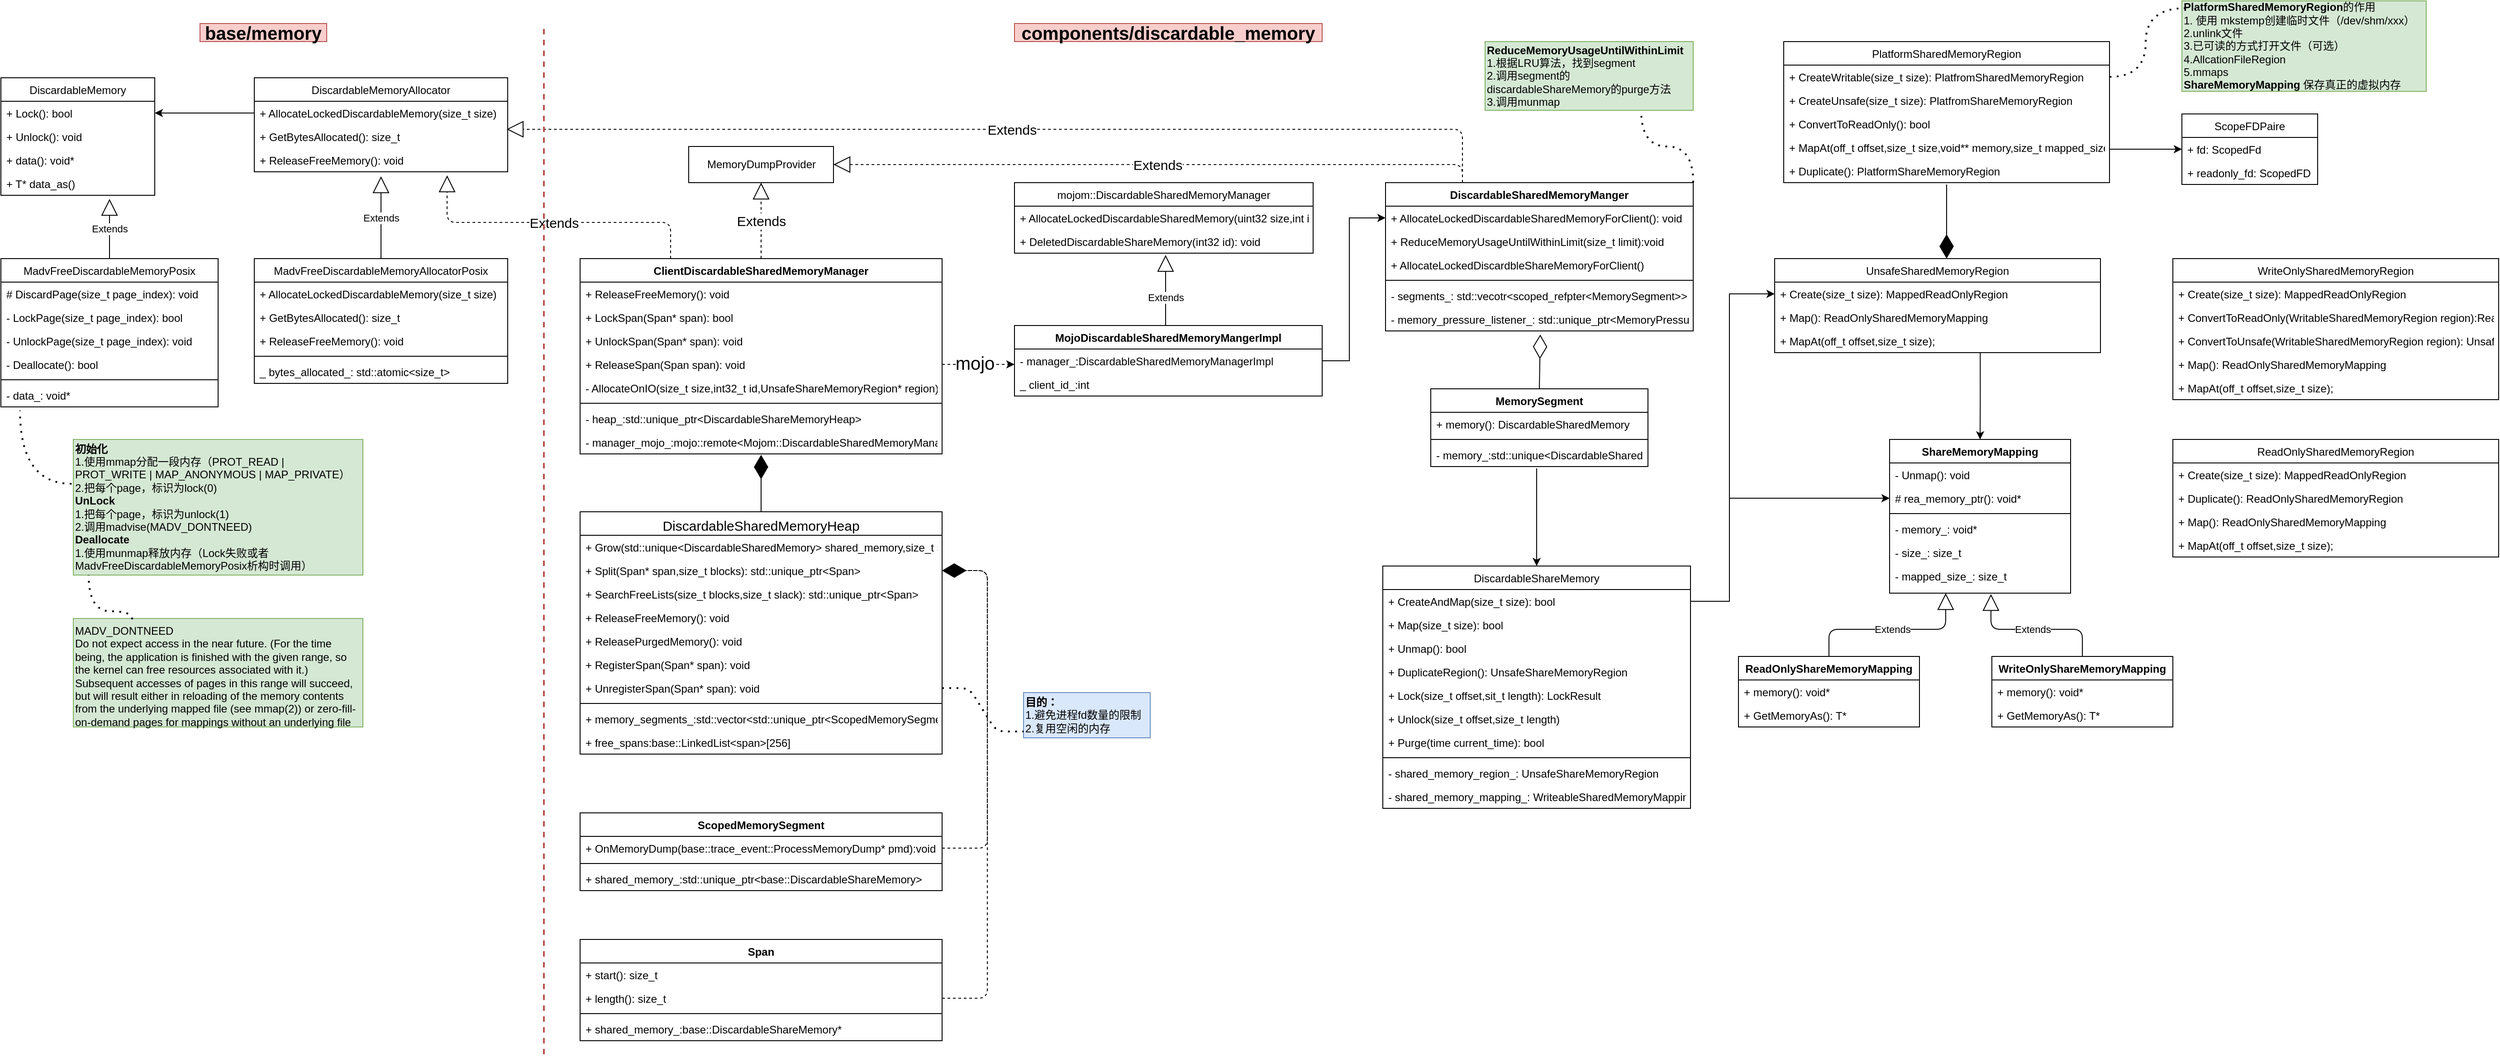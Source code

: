 <mxfile version="13.4.5" type="device"><diagram id="Fjr0XmmZw908ewY_SGft" name="Page-1"><mxGraphModel dx="1422" dy="822" grid="1" gridSize="10" guides="1" tooltips="1" connect="1" arrows="1" fold="1" page="1" pageScale="1" pageWidth="827" pageHeight="1169" math="0" shadow="0"><root><mxCell id="0"/><mxCell id="1" parent="0"/><mxCell id="DglYtcVTEo9N4LB80EMO-2" value="DiscardableMemory" style="swimlane;fontStyle=0;childLayout=stackLayout;horizontal=1;startSize=26;fillColor=none;horizontalStack=0;resizeParent=1;resizeParentMax=0;resizeLast=0;collapsible=1;marginBottom=0;" parent="1" vertex="1"><mxGeometry x="360" y="320" width="170" height="130" as="geometry"/></mxCell><mxCell id="DglYtcVTEo9N4LB80EMO-3" value="+ Lock(): bool" style="text;strokeColor=none;fillColor=none;align=left;verticalAlign=top;spacingLeft=4;spacingRight=4;overflow=hidden;rotatable=0;points=[[0,0.5],[1,0.5]];portConstraint=eastwest;" parent="DglYtcVTEo9N4LB80EMO-2" vertex="1"><mxGeometry y="26" width="170" height="26" as="geometry"/></mxCell><mxCell id="DglYtcVTEo9N4LB80EMO-4" value="+ Unlock(): void" style="text;strokeColor=none;fillColor=none;align=left;verticalAlign=top;spacingLeft=4;spacingRight=4;overflow=hidden;rotatable=0;points=[[0,0.5],[1,0.5]];portConstraint=eastwest;" parent="DglYtcVTEo9N4LB80EMO-2" vertex="1"><mxGeometry y="52" width="170" height="26" as="geometry"/></mxCell><mxCell id="DglYtcVTEo9N4LB80EMO-5" value="+ data(): void*" style="text;strokeColor=none;fillColor=none;align=left;verticalAlign=top;spacingLeft=4;spacingRight=4;overflow=hidden;rotatable=0;points=[[0,0.5],[1,0.5]];portConstraint=eastwest;" parent="DglYtcVTEo9N4LB80EMO-2" vertex="1"><mxGeometry y="78" width="170" height="26" as="geometry"/></mxCell><mxCell id="DglYtcVTEo9N4LB80EMO-6" value="+ T* data_as()" style="text;strokeColor=none;fillColor=none;align=left;verticalAlign=top;spacingLeft=4;spacingRight=4;overflow=hidden;rotatable=0;points=[[0,0.5],[1,0.5]];portConstraint=eastwest;" parent="DglYtcVTEo9N4LB80EMO-2" vertex="1"><mxGeometry y="104" width="170" height="26" as="geometry"/></mxCell><mxCell id="DglYtcVTEo9N4LB80EMO-7" value="MadvFreeDiscardableMemoryPosix" style="swimlane;fontStyle=0;childLayout=stackLayout;horizontal=1;startSize=26;fillColor=none;horizontalStack=0;resizeParent=1;resizeParentMax=0;resizeLast=0;collapsible=1;marginBottom=0;" parent="1" vertex="1"><mxGeometry x="360" y="520" width="240" height="164" as="geometry"/></mxCell><mxCell id="DglYtcVTEo9N4LB80EMO-8" value="# DiscardPage(size_t page_index): void" style="text;strokeColor=none;fillColor=none;align=left;verticalAlign=top;spacingLeft=4;spacingRight=4;overflow=hidden;rotatable=0;points=[[0,0.5],[1,0.5]];portConstraint=eastwest;" parent="DglYtcVTEo9N4LB80EMO-7" vertex="1"><mxGeometry y="26" width="240" height="26" as="geometry"/></mxCell><mxCell id="DglYtcVTEo9N4LB80EMO-9" value="- LockPage(size_t page_index): bool" style="text;strokeColor=none;fillColor=none;align=left;verticalAlign=top;spacingLeft=4;spacingRight=4;overflow=hidden;rotatable=0;points=[[0,0.5],[1,0.5]];portConstraint=eastwest;" parent="DglYtcVTEo9N4LB80EMO-7" vertex="1"><mxGeometry y="52" width="240" height="26" as="geometry"/></mxCell><mxCell id="DglYtcVTEo9N4LB80EMO-10" value="- UnlockPage(size_t page_index): void" style="text;strokeColor=none;fillColor=none;align=left;verticalAlign=top;spacingLeft=4;spacingRight=4;overflow=hidden;rotatable=0;points=[[0,0.5],[1,0.5]];portConstraint=eastwest;" parent="DglYtcVTEo9N4LB80EMO-7" vertex="1"><mxGeometry y="78" width="240" height="26" as="geometry"/></mxCell><mxCell id="DglYtcVTEo9N4LB80EMO-35" value="- Deallocate(): bool" style="text;strokeColor=none;fillColor=none;align=left;verticalAlign=top;spacingLeft=4;spacingRight=4;overflow=hidden;rotatable=0;points=[[0,0.5],[1,0.5]];portConstraint=eastwest;" parent="DglYtcVTEo9N4LB80EMO-7" vertex="1"><mxGeometry y="104" width="240" height="26" as="geometry"/></mxCell><mxCell id="DglYtcVTEo9N4LB80EMO-12" value="" style="line;strokeWidth=1;fillColor=none;align=left;verticalAlign=middle;spacingTop=-1;spacingLeft=3;spacingRight=3;rotatable=0;labelPosition=right;points=[];portConstraint=eastwest;" parent="DglYtcVTEo9N4LB80EMO-7" vertex="1"><mxGeometry y="130" width="240" height="8" as="geometry"/></mxCell><mxCell id="DglYtcVTEo9N4LB80EMO-11" value="- data_: void*" style="text;strokeColor=none;fillColor=none;align=left;verticalAlign=top;spacingLeft=4;spacingRight=4;overflow=hidden;rotatable=0;points=[[0,0.5],[1,0.5]];portConstraint=eastwest;" parent="DglYtcVTEo9N4LB80EMO-7" vertex="1"><mxGeometry y="138" width="240" height="26" as="geometry"/></mxCell><mxCell id="DglYtcVTEo9N4LB80EMO-13" value="Extends" style="endArrow=block;endSize=16;endFill=0;html=1;exitX=0.5;exitY=0;exitDx=0;exitDy=0;entryX=0.706;entryY=1.154;entryDx=0;entryDy=0;entryPerimeter=0;" parent="1" source="DglYtcVTEo9N4LB80EMO-7" target="DglYtcVTEo9N4LB80EMO-6" edge="1"><mxGeometry width="160" relative="1" as="geometry"><mxPoint x="500" y="420" as="sourcePoint"/><mxPoint x="660" y="420" as="targetPoint"/></mxGeometry></mxCell><mxCell id="DglYtcVTEo9N4LB80EMO-14" value="DiscardableMemoryAllocator" style="swimlane;fontStyle=0;childLayout=stackLayout;horizontal=1;startSize=26;fillColor=none;horizontalStack=0;resizeParent=1;resizeParentMax=0;resizeLast=0;collapsible=1;marginBottom=0;" parent="1" vertex="1"><mxGeometry x="640" y="320" width="280" height="104" as="geometry"/></mxCell><mxCell id="DglYtcVTEo9N4LB80EMO-15" value="+ AllocateLockedDiscardableMemory(size_t size)" style="text;strokeColor=none;fillColor=none;align=left;verticalAlign=top;spacingLeft=4;spacingRight=4;overflow=hidden;rotatable=0;points=[[0,0.5],[1,0.5]];portConstraint=eastwest;" parent="DglYtcVTEo9N4LB80EMO-14" vertex="1"><mxGeometry y="26" width="280" height="26" as="geometry"/></mxCell><mxCell id="DglYtcVTEo9N4LB80EMO-16" value="+ GetBytesAllocated(): size_t" style="text;strokeColor=none;fillColor=none;align=left;verticalAlign=top;spacingLeft=4;spacingRight=4;overflow=hidden;rotatable=0;points=[[0,0.5],[1,0.5]];portConstraint=eastwest;" parent="DglYtcVTEo9N4LB80EMO-14" vertex="1"><mxGeometry y="52" width="280" height="26" as="geometry"/></mxCell><mxCell id="DglYtcVTEo9N4LB80EMO-17" value="+ ReleaseFreeMemory(): void" style="text;strokeColor=none;fillColor=none;align=left;verticalAlign=top;spacingLeft=4;spacingRight=4;overflow=hidden;rotatable=0;points=[[0,0.5],[1,0.5]];portConstraint=eastwest;" parent="DglYtcVTEo9N4LB80EMO-14" vertex="1"><mxGeometry y="78" width="280" height="26" as="geometry"/></mxCell><mxCell id="DglYtcVTEo9N4LB80EMO-20" style="edgeStyle=orthogonalEdgeStyle;rounded=0;orthogonalLoop=1;jettySize=auto;html=1;exitX=0;exitY=0.5;exitDx=0;exitDy=0;entryX=1;entryY=0.5;entryDx=0;entryDy=0;" parent="1" source="DglYtcVTEo9N4LB80EMO-15" target="DglYtcVTEo9N4LB80EMO-3" edge="1"><mxGeometry relative="1" as="geometry"/></mxCell><mxCell id="DglYtcVTEo9N4LB80EMO-21" value="MadvFreeDiscardableMemoryAllocatorPosix" style="swimlane;fontStyle=0;childLayout=stackLayout;horizontal=1;startSize=26;fillColor=none;horizontalStack=0;resizeParent=1;resizeParentMax=0;resizeLast=0;collapsible=1;marginBottom=0;" parent="1" vertex="1"><mxGeometry x="640" y="520" width="280" height="138" as="geometry"/></mxCell><mxCell id="DglYtcVTEo9N4LB80EMO-22" value="+ AllocateLockedDiscardableMemory(size_t size)" style="text;strokeColor=none;fillColor=none;align=left;verticalAlign=top;spacingLeft=4;spacingRight=4;overflow=hidden;rotatable=0;points=[[0,0.5],[1,0.5]];portConstraint=eastwest;" parent="DglYtcVTEo9N4LB80EMO-21" vertex="1"><mxGeometry y="26" width="280" height="26" as="geometry"/></mxCell><mxCell id="DglYtcVTEo9N4LB80EMO-23" value="+ GetBytesAllocated(): size_t" style="text;strokeColor=none;fillColor=none;align=left;verticalAlign=top;spacingLeft=4;spacingRight=4;overflow=hidden;rotatable=0;points=[[0,0.5],[1,0.5]];portConstraint=eastwest;" parent="DglYtcVTEo9N4LB80EMO-21" vertex="1"><mxGeometry y="52" width="280" height="26" as="geometry"/></mxCell><mxCell id="DglYtcVTEo9N4LB80EMO-24" value="+ ReleaseFreeMemory(): void" style="text;strokeColor=none;fillColor=none;align=left;verticalAlign=top;spacingLeft=4;spacingRight=4;overflow=hidden;rotatable=0;points=[[0,0.5],[1,0.5]];portConstraint=eastwest;" parent="DglYtcVTEo9N4LB80EMO-21" vertex="1"><mxGeometry y="78" width="280" height="26" as="geometry"/></mxCell><mxCell id="DglYtcVTEo9N4LB80EMO-33" value="" style="line;strokeWidth=1;fillColor=none;align=left;verticalAlign=middle;spacingTop=-1;spacingLeft=3;spacingRight=3;rotatable=0;labelPosition=right;points=[];portConstraint=eastwest;" parent="DglYtcVTEo9N4LB80EMO-21" vertex="1"><mxGeometry y="104" width="280" height="8" as="geometry"/></mxCell><mxCell id="DglYtcVTEo9N4LB80EMO-29" value="_ bytes_allocated_: std::atomic&lt;size_t&gt;" style="text;strokeColor=none;fillColor=none;align=left;verticalAlign=top;spacingLeft=4;spacingRight=4;overflow=hidden;rotatable=0;points=[[0,0.5],[1,0.5]];portConstraint=eastwest;" parent="DglYtcVTEo9N4LB80EMO-21" vertex="1"><mxGeometry y="112" width="280" height="26" as="geometry"/></mxCell><mxCell id="DglYtcVTEo9N4LB80EMO-25" value="MemoryDumpProvider" style="html=1;" parent="1" vertex="1"><mxGeometry x="1120" y="396" width="160" height="40" as="geometry"/></mxCell><mxCell id="DglYtcVTEo9N4LB80EMO-27" value="Extends" style="endArrow=block;endSize=16;endFill=0;html=1;exitX=0.5;exitY=0;exitDx=0;exitDy=0;" parent="1" source="DglYtcVTEo9N4LB80EMO-21" edge="1"><mxGeometry width="160" relative="1" as="geometry"><mxPoint x="500" y="420" as="sourcePoint"/><mxPoint x="780" y="429" as="targetPoint"/></mxGeometry></mxCell><mxCell id="DglYtcVTEo9N4LB80EMO-34" value="&lt;span&gt;&lt;b&gt;初始化&lt;/b&gt;&lt;/span&gt;&lt;br&gt;1.使用mmap分配一段内存（PROT_READ |&lt;br&gt;PROT_WRITE | MAP_ANONYMOUS | MAP_PRIVATE）&lt;br&gt;2.把每个page，标识为lock(0)&lt;br&gt;&lt;b&gt;UnLock&lt;/b&gt;&lt;br&gt;1.把每个page，标识为unlock(1)&lt;br&gt;2.调用madvise(MADV_DONTNEED)&lt;br&gt;&lt;b&gt;Deallocate&lt;/b&gt;&lt;br&gt;1.使用munmap释放内存（Lock失败或者 &lt;br&gt;MadvFreeDiscardableMemoryPosix析构时调用）" style="text;html=1;resizable=0;autosize=1;align=left;verticalAlign=middle;points=[];fillColor=#d5e8d4;strokeColor=#82b366;rounded=0;" parent="1" vertex="1"><mxGeometry x="440" y="720" width="320" height="150" as="geometry"/></mxCell><mxCell id="DglYtcVTEo9N4LB80EMO-54" value="Extends" style="endArrow=block;endSize=16;endFill=0;html=1;" parent="1" edge="1"><mxGeometry width="160" relative="1" as="geometry"><mxPoint x="1647" y="610" as="sourcePoint"/><mxPoint x="1647" y="516" as="targetPoint"/></mxGeometry></mxCell><mxCell id="DglYtcVTEo9N4LB80EMO-69" value="" style="endArrow=diamondThin;endFill=1;endSize=24;html=1;entryX=0.5;entryY=0;entryDx=0;entryDy=0;" parent="1" edge="1"><mxGeometry width="160" relative="1" as="geometry"><mxPoint x="2510" y="438" as="sourcePoint"/><mxPoint x="2510" y="520" as="targetPoint"/></mxGeometry></mxCell><mxCell id="DglYtcVTEo9N4LB80EMO-70" value="Extends" style="endArrow=block;endSize=16;endFill=0;html=1;entryX=0.31;entryY=1;entryDx=0;entryDy=0;entryPerimeter=0;exitX=0.5;exitY=0;exitDx=0;exitDy=0;" parent="1" source="DglYtcVTEo9N4LB80EMO-83" target="DglYtcVTEo9N4LB80EMO-95" edge="1"><mxGeometry width="160" relative="1" as="geometry"><mxPoint x="2560" y="980" as="sourcePoint"/><mxPoint x="2720" y="980" as="targetPoint"/><Array as="points"><mxPoint x="2380" y="930"/><mxPoint x="2509" y="930"/></Array></mxGeometry></mxCell><mxCell id="DglYtcVTEo9N4LB80EMO-71" value="Extends" style="endArrow=block;endSize=16;endFill=0;html=1;exitX=0.5;exitY=0;exitDx=0;exitDy=0;entryX=0.56;entryY=1.031;entryDx=0;entryDy=0;entryPerimeter=0;" parent="1" source="DglYtcVTEo9N4LB80EMO-86" target="DglYtcVTEo9N4LB80EMO-95" edge="1"><mxGeometry width="160" relative="1" as="geometry"><mxPoint x="2560" y="980" as="sourcePoint"/><mxPoint x="2559" y="880" as="targetPoint"/><Array as="points"><mxPoint x="2660" y="930"/><mxPoint x="2559" y="930"/></Array></mxGeometry></mxCell><mxCell id="DglYtcVTEo9N4LB80EMO-96" style="edgeStyle=orthogonalEdgeStyle;rounded=0;orthogonalLoop=1;jettySize=auto;html=1;exitX=1;exitY=0.5;exitDx=0;exitDy=0;entryX=0;entryY=0.5;entryDx=0;entryDy=0;" parent="1" source="DglYtcVTEo9N4LB80EMO-59" target="DglYtcVTEo9N4LB80EMO-98" edge="1"><mxGeometry relative="1" as="geometry"><Array as="points"><mxPoint x="2690" y="399"/></Array></mxGeometry></mxCell><mxCell id="DglYtcVTEo9N4LB80EMO-104" value="&lt;b&gt;PlatformSharedMemoryRegion&lt;/b&gt;的作用&lt;br&gt;1. 使用 mkstemp创建临时文件（/dev/shm/xxx）&lt;br&gt;2.unlink文件&lt;br&gt;3.已可读的方式打开文件（可选）&lt;br&gt;4.AllcationFileRegion&lt;br&gt;5.mmaps&lt;br&gt;&lt;b&gt;ShareMemoryMapping&lt;/b&gt; 保存真正的虚拟内存" style="text;html=1;resizable=0;autosize=1;align=left;verticalAlign=middle;points=[];fillColor=#d5e8d4;strokeColor=#82b366;rounded=0;" parent="1" vertex="1"><mxGeometry x="2770" y="235" width="270" height="100" as="geometry"/></mxCell><mxCell id="DglYtcVTEo9N4LB80EMO-106" value="MADV_DONTNEED &lt;br&gt;Do not expect access in the near future. (For the time being, the application is finished with the given range, so the kernel can free resources associated with it.) Subsequent accesses of pages in this range will succeed, but will result either in reloading of the memory contents from the underlying mapped file (see mmap(2)) or zero-fill-on-demand pages for mappings without an underlying file" style="text;whiteSpace=wrap;html=1;fillColor=#d5e8d4;strokeColor=#82b366;" parent="1" vertex="1"><mxGeometry x="440" y="918" width="320" height="120" as="geometry"/></mxCell><mxCell id="DglYtcVTEo9N4LB80EMO-119" value="" style="endArrow=diamondThin;endFill=0;endSize=24;html=1;exitX=0.5;exitY=0;exitDx=0;exitDy=0;entryX=0.503;entryY=1.154;entryDx=0;entryDy=0;entryPerimeter=0;" parent="1" source="DglYtcVTEo9N4LB80EMO-114" edge="1" target="DglYtcVTEo9N4LB80EMO-123"><mxGeometry width="160" relative="1" as="geometry"><mxPoint x="2010" y="524" as="sourcePoint"/><mxPoint x="2060" y="594" as="targetPoint"/></mxGeometry></mxCell><mxCell id="DglYtcVTEo9N4LB80EMO-121" value="&lt;span style=&quot;color: rgb(0 , 0 , 0) ; font-family: &amp;#34;helvetica&amp;#34; ; font-size: 12px ; font-style: normal ; letter-spacing: normal ; text-indent: 0px ; text-transform: none ; word-spacing: 0px ; display: inline ; float: none&quot;&gt;&lt;b&gt;ReduceMemoryUsageUntilWithinLimit&lt;/b&gt;&lt;br&gt;&lt;/span&gt;1.根据LRU算法，找到segment&lt;br&gt;2.调用segment的discardableShareMemory的purge方法&lt;br&gt;3.调用munmap" style="text;html=1;strokeColor=#82b366;fillColor=#d5e8d4;align=left;verticalAlign=middle;whiteSpace=wrap;rounded=0;fontStyle=0" parent="1" vertex="1"><mxGeometry x="2000" y="280" width="230" height="76" as="geometry"/></mxCell><mxCell id="DglYtcVTEo9N4LB80EMO-58" value="PlatformSharedMemoryRegion" style="swimlane;fontStyle=0;childLayout=stackLayout;horizontal=1;startSize=26;fillColor=none;horizontalStack=0;resizeParent=1;resizeParentMax=0;resizeLast=0;collapsible=1;marginBottom=0;" parent="1" vertex="1"><mxGeometry x="2330" y="280" width="360" height="156" as="geometry"/></mxCell><mxCell id="DglYtcVTEo9N4LB80EMO-59" value="+ CreateWritable(size_t size): PlatfromSharedMemoryRegion" style="text;strokeColor=none;fillColor=none;align=left;verticalAlign=top;spacingLeft=4;spacingRight=4;overflow=hidden;rotatable=0;points=[[0,0.5],[1,0.5]];portConstraint=eastwest;" parent="DglYtcVTEo9N4LB80EMO-58" vertex="1"><mxGeometry y="26" width="360" height="26" as="geometry"/></mxCell><mxCell id="DglYtcVTEo9N4LB80EMO-60" value="+ CreateUnsafe(size_t size): PlatfromShareMemoryRegion" style="text;strokeColor=none;fillColor=none;align=left;verticalAlign=top;spacingLeft=4;spacingRight=4;overflow=hidden;rotatable=0;points=[[0,0.5],[1,0.5]];portConstraint=eastwest;" parent="DglYtcVTEo9N4LB80EMO-58" vertex="1"><mxGeometry y="52" width="360" height="26" as="geometry"/></mxCell><mxCell id="DglYtcVTEo9N4LB80EMO-61" value="+ ConvertToReadOnly(): bool&#10;" style="text;strokeColor=none;fillColor=none;align=left;verticalAlign=top;spacingLeft=4;spacingRight=4;overflow=hidden;rotatable=0;points=[[0,0.5],[1,0.5]];portConstraint=eastwest;" parent="DglYtcVTEo9N4LB80EMO-58" vertex="1"><mxGeometry y="78" width="360" height="26" as="geometry"/></mxCell><mxCell id="DglYtcVTEo9N4LB80EMO-62" value="+ MapAt(off_t offset,size_t size,void** memory,size_t mapped_size):void" style="text;strokeColor=none;fillColor=none;align=left;verticalAlign=top;spacingLeft=4;spacingRight=4;overflow=hidden;rotatable=0;points=[[0,0.5],[1,0.5]];portConstraint=eastwest;" parent="DglYtcVTEo9N4LB80EMO-58" vertex="1"><mxGeometry y="104" width="360" height="26" as="geometry"/></mxCell><mxCell id="DglYtcVTEo9N4LB80EMO-63" value="+ Duplicate(): PlatformShareMemoryRegion" style="text;strokeColor=none;fillColor=none;align=left;verticalAlign=top;spacingLeft=4;spacingRight=4;overflow=hidden;rotatable=0;points=[[0,0.5],[1,0.5]];portConstraint=eastwest;" parent="DglYtcVTEo9N4LB80EMO-58" vertex="1"><mxGeometry y="130" width="360" height="26" as="geometry"/></mxCell><mxCell id="DglYtcVTEo9N4LB80EMO-83" value="ReadOnlyShareMemoryMapping" style="swimlane;fontStyle=1;align=center;verticalAlign=top;childLayout=stackLayout;horizontal=1;startSize=26;horizontalStack=0;resizeParent=1;resizeParentMax=0;resizeLast=0;collapsible=1;marginBottom=0;" parent="1" vertex="1"><mxGeometry x="2280" y="960" width="200" height="78" as="geometry"/></mxCell><mxCell id="DglYtcVTEo9N4LB80EMO-84" value="+ memory(): void*" style="text;strokeColor=none;fillColor=none;align=left;verticalAlign=top;spacingLeft=4;spacingRight=4;overflow=hidden;rotatable=0;points=[[0,0.5],[1,0.5]];portConstraint=eastwest;" parent="DglYtcVTEo9N4LB80EMO-83" vertex="1"><mxGeometry y="26" width="200" height="26" as="geometry"/></mxCell><mxCell id="DglYtcVTEo9N4LB80EMO-85" value="+ GetMemoryAs(): T*" style="text;strokeColor=none;fillColor=none;align=left;verticalAlign=top;spacingLeft=4;spacingRight=4;overflow=hidden;rotatable=0;points=[[0,0.5],[1,0.5]];portConstraint=eastwest;" parent="DglYtcVTEo9N4LB80EMO-83" vertex="1"><mxGeometry y="52" width="200" height="26" as="geometry"/></mxCell><mxCell id="DglYtcVTEo9N4LB80EMO-86" value="WriteOnlyShareMemoryMapping" style="swimlane;fontStyle=1;align=center;verticalAlign=top;childLayout=stackLayout;horizontal=1;startSize=26;horizontalStack=0;resizeParent=1;resizeParentMax=0;resizeLast=0;collapsible=1;marginBottom=0;" parent="1" vertex="1"><mxGeometry x="2560" y="960" width="200" height="78" as="geometry"/></mxCell><mxCell id="DglYtcVTEo9N4LB80EMO-87" value="+ memory(): void*" style="text;strokeColor=none;fillColor=none;align=left;verticalAlign=top;spacingLeft=4;spacingRight=4;overflow=hidden;rotatable=0;points=[[0,0.5],[1,0.5]];portConstraint=eastwest;" parent="DglYtcVTEo9N4LB80EMO-86" vertex="1"><mxGeometry y="26" width="200" height="26" as="geometry"/></mxCell><mxCell id="DglYtcVTEo9N4LB80EMO-88" value="+ GetMemoryAs(): T*" style="text;strokeColor=none;fillColor=none;align=left;verticalAlign=top;spacingLeft=4;spacingRight=4;overflow=hidden;rotatable=0;points=[[0,0.5],[1,0.5]];portConstraint=eastwest;" parent="DglYtcVTEo9N4LB80EMO-86" vertex="1"><mxGeometry y="52" width="200" height="26" as="geometry"/></mxCell><mxCell id="DglYtcVTEo9N4LB80EMO-89" value="ShareMemoryMapping" style="swimlane;fontStyle=1;align=center;verticalAlign=top;childLayout=stackLayout;horizontal=1;startSize=26;horizontalStack=0;resizeParent=1;resizeParentMax=0;resizeLast=0;collapsible=1;marginBottom=0;" parent="1" vertex="1"><mxGeometry x="2447" y="720" width="200" height="170" as="geometry"/></mxCell><mxCell id="DglYtcVTEo9N4LB80EMO-90" value="- Unmap(): void" style="text;strokeColor=none;fillColor=none;align=left;verticalAlign=top;spacingLeft=4;spacingRight=4;overflow=hidden;rotatable=0;points=[[0,0.5],[1,0.5]];portConstraint=eastwest;" parent="DglYtcVTEo9N4LB80EMO-89" vertex="1"><mxGeometry y="26" width="200" height="26" as="geometry"/></mxCell><mxCell id="DglYtcVTEo9N4LB80EMO-91" value="# rea_memory_ptr(): void* " style="text;strokeColor=none;fillColor=none;align=left;verticalAlign=top;spacingLeft=4;spacingRight=4;overflow=hidden;rotatable=0;points=[[0,0.5],[1,0.5]];portConstraint=eastwest;" parent="DglYtcVTEo9N4LB80EMO-89" vertex="1"><mxGeometry y="52" width="200" height="26" as="geometry"/></mxCell><mxCell id="DglYtcVTEo9N4LB80EMO-92" value="" style="line;strokeWidth=1;fillColor=none;align=left;verticalAlign=middle;spacingTop=-1;spacingLeft=3;spacingRight=3;rotatable=0;labelPosition=right;points=[];portConstraint=eastwest;" parent="DglYtcVTEo9N4LB80EMO-89" vertex="1"><mxGeometry y="78" width="200" height="8" as="geometry"/></mxCell><mxCell id="DglYtcVTEo9N4LB80EMO-93" value="- memory_: void*" style="text;strokeColor=none;fillColor=none;align=left;verticalAlign=top;spacingLeft=4;spacingRight=4;overflow=hidden;rotatable=0;points=[[0,0.5],[1,0.5]];portConstraint=eastwest;" parent="DglYtcVTEo9N4LB80EMO-89" vertex="1"><mxGeometry y="86" width="200" height="26" as="geometry"/></mxCell><mxCell id="DglYtcVTEo9N4LB80EMO-94" value="- size_: size_t" style="text;strokeColor=none;fillColor=none;align=left;verticalAlign=top;spacingLeft=4;spacingRight=4;overflow=hidden;rotatable=0;points=[[0,0.5],[1,0.5]];portConstraint=eastwest;" parent="DglYtcVTEo9N4LB80EMO-89" vertex="1"><mxGeometry y="112" width="200" height="26" as="geometry"/></mxCell><mxCell id="DglYtcVTEo9N4LB80EMO-95" value="- mapped_size_: size_t" style="text;strokeColor=none;fillColor=none;align=left;verticalAlign=top;spacingLeft=4;spacingRight=4;overflow=hidden;rotatable=0;points=[[0,0.5],[1,0.5]];portConstraint=eastwest;" parent="DglYtcVTEo9N4LB80EMO-89" vertex="1"><mxGeometry y="138" width="200" height="32" as="geometry"/></mxCell><mxCell id="DglYtcVTEo9N4LB80EMO-97" value="ScopeFDPaire" style="swimlane;fontStyle=0;childLayout=stackLayout;horizontal=1;startSize=26;fillColor=none;horizontalStack=0;resizeParent=1;resizeParentMax=0;resizeLast=0;collapsible=1;marginBottom=0;align=center;" parent="1" vertex="1"><mxGeometry x="2770" y="360" width="150" height="78" as="geometry"/></mxCell><mxCell id="DglYtcVTEo9N4LB80EMO-98" value="+ fd: ScopedFd" style="text;strokeColor=none;fillColor=none;align=left;verticalAlign=top;spacingLeft=4;spacingRight=4;overflow=hidden;rotatable=0;points=[[0,0.5],[1,0.5]];portConstraint=eastwest;" parent="DglYtcVTEo9N4LB80EMO-97" vertex="1"><mxGeometry y="26" width="150" height="26" as="geometry"/></mxCell><mxCell id="DglYtcVTEo9N4LB80EMO-99" value="+ readonly_fd: ScopedFD" style="text;strokeColor=none;fillColor=none;align=left;verticalAlign=top;spacingLeft=4;spacingRight=4;overflow=hidden;rotatable=0;points=[[0,0.5],[1,0.5]];portConstraint=eastwest;" parent="DglYtcVTEo9N4LB80EMO-97" vertex="1"><mxGeometry y="52" width="150" height="26" as="geometry"/></mxCell><mxCell id="DglYtcVTEo9N4LB80EMO-79" value="UnsafeSharedMemoryRegion" style="swimlane;fontStyle=0;childLayout=stackLayout;horizontal=1;startSize=26;fillColor=none;horizontalStack=0;resizeParent=1;resizeParentMax=0;resizeLast=0;collapsible=1;marginBottom=0;" parent="1" vertex="1"><mxGeometry x="2320" y="520" width="360" height="104" as="geometry"/></mxCell><mxCell id="DglYtcVTEo9N4LB80EMO-80" value="+ Create(size_t size): MappedReadOnlyRegion" style="text;strokeColor=none;fillColor=none;align=left;verticalAlign=top;spacingLeft=4;spacingRight=4;overflow=hidden;rotatable=0;points=[[0,0.5],[1,0.5]];portConstraint=eastwest;" parent="DglYtcVTEo9N4LB80EMO-79" vertex="1"><mxGeometry y="26" width="360" height="26" as="geometry"/></mxCell><mxCell id="DglYtcVTEo9N4LB80EMO-81" value="+ Map(): ReadOnlySharedMemoryMapping" style="text;strokeColor=none;fillColor=none;align=left;verticalAlign=top;spacingLeft=4;spacingRight=4;overflow=hidden;rotatable=0;points=[[0,0.5],[1,0.5]];portConstraint=eastwest;" parent="DglYtcVTEo9N4LB80EMO-79" vertex="1"><mxGeometry y="52" width="360" height="26" as="geometry"/></mxCell><mxCell id="DglYtcVTEo9N4LB80EMO-82" value="+ MapAt(off_t offset,size_t size);" style="text;strokeColor=none;fillColor=none;align=left;verticalAlign=top;spacingLeft=4;spacingRight=4;overflow=hidden;rotatable=0;points=[[0,0.5],[1,0.5]];portConstraint=eastwest;" parent="DglYtcVTEo9N4LB80EMO-79" vertex="1"><mxGeometry y="78" width="360" height="26" as="geometry"/></mxCell><mxCell id="DglYtcVTEo9N4LB80EMO-125" value="ReadOnlySharedMemoryRegion" style="swimlane;fontStyle=0;childLayout=stackLayout;horizontal=1;startSize=26;fillColor=none;horizontalStack=0;resizeParent=1;resizeParentMax=0;resizeLast=0;collapsible=1;marginBottom=0;" parent="1" vertex="1"><mxGeometry x="2760" y="720" width="360" height="130" as="geometry"/></mxCell><mxCell id="DglYtcVTEo9N4LB80EMO-126" value="+ Create(size_t size): MappedReadOnlyRegion" style="text;strokeColor=none;fillColor=none;align=left;verticalAlign=top;spacingLeft=4;spacingRight=4;overflow=hidden;rotatable=0;points=[[0,0.5],[1,0.5]];portConstraint=eastwest;" parent="DglYtcVTEo9N4LB80EMO-125" vertex="1"><mxGeometry y="26" width="360" height="26" as="geometry"/></mxCell><mxCell id="DglYtcVTEo9N4LB80EMO-127" value="+ Duplicate(): ReadOnlySharedMemoryRegion" style="text;strokeColor=none;fillColor=none;align=left;verticalAlign=top;spacingLeft=4;spacingRight=4;overflow=hidden;rotatable=0;points=[[0,0.5],[1,0.5]];portConstraint=eastwest;" parent="DglYtcVTEo9N4LB80EMO-125" vertex="1"><mxGeometry y="52" width="360" height="26" as="geometry"/></mxCell><mxCell id="DglYtcVTEo9N4LB80EMO-128" value="+ Map(): ReadOnlySharedMemoryMapping" style="text;strokeColor=none;fillColor=none;align=left;verticalAlign=top;spacingLeft=4;spacingRight=4;overflow=hidden;rotatable=0;points=[[0,0.5],[1,0.5]];portConstraint=eastwest;" parent="DglYtcVTEo9N4LB80EMO-125" vertex="1"><mxGeometry y="78" width="360" height="26" as="geometry"/></mxCell><mxCell id="DglYtcVTEo9N4LB80EMO-129" value="+ MapAt(off_t offset,size_t size);" style="text;strokeColor=none;fillColor=none;align=left;verticalAlign=top;spacingLeft=4;spacingRight=4;overflow=hidden;rotatable=0;points=[[0,0.5],[1,0.5]];portConstraint=eastwest;" parent="DglYtcVTEo9N4LB80EMO-125" vertex="1"><mxGeometry y="104" width="360" height="26" as="geometry"/></mxCell><mxCell id="DglYtcVTEo9N4LB80EMO-73" value="WriteOnlySharedMemoryRegion" style="swimlane;fontStyle=0;childLayout=stackLayout;horizontal=1;startSize=26;fillColor=none;horizontalStack=0;resizeParent=1;resizeParentMax=0;resizeLast=0;collapsible=1;marginBottom=0;" parent="1" vertex="1"><mxGeometry x="2760" y="520" width="360" height="156" as="geometry"/></mxCell><mxCell id="DglYtcVTEo9N4LB80EMO-74" value="+ Create(size_t size): MappedReadOnlyRegion" style="text;strokeColor=none;fillColor=none;align=left;verticalAlign=top;spacingLeft=4;spacingRight=4;overflow=hidden;rotatable=0;points=[[0,0.5],[1,0.5]];portConstraint=eastwest;" parent="DglYtcVTEo9N4LB80EMO-73" vertex="1"><mxGeometry y="26" width="360" height="26" as="geometry"/></mxCell><mxCell id="DglYtcVTEo9N4LB80EMO-75" value="+ ConvertToReadOnly(WritableSharedMemoryRegion region):ReadOnlyMemoryRegion" style="text;strokeColor=none;fillColor=none;align=left;verticalAlign=top;spacingLeft=4;spacingRight=4;overflow=hidden;rotatable=0;points=[[0,0.5],[1,0.5]];portConstraint=eastwest;" parent="DglYtcVTEo9N4LB80EMO-73" vertex="1"><mxGeometry y="52" width="360" height="26" as="geometry"/></mxCell><mxCell id="DglYtcVTEo9N4LB80EMO-76" value="+ ConvertToUnsafe(WritableSharedMemoryRegion region): UnsafeSharedMemoryRegion" style="text;strokeColor=none;fillColor=none;align=left;verticalAlign=top;spacingLeft=4;spacingRight=4;overflow=hidden;rotatable=0;points=[[0,0.5],[1,0.5]];portConstraint=eastwest;" parent="DglYtcVTEo9N4LB80EMO-73" vertex="1"><mxGeometry y="78" width="360" height="26" as="geometry"/></mxCell><mxCell id="DglYtcVTEo9N4LB80EMO-77" value="+ Map(): ReadOnlySharedMemoryMapping" style="text;strokeColor=none;fillColor=none;align=left;verticalAlign=top;spacingLeft=4;spacingRight=4;overflow=hidden;rotatable=0;points=[[0,0.5],[1,0.5]];portConstraint=eastwest;" parent="DglYtcVTEo9N4LB80EMO-73" vertex="1"><mxGeometry y="104" width="360" height="26" as="geometry"/></mxCell><mxCell id="DglYtcVTEo9N4LB80EMO-78" value="+ MapAt(off_t offset,size_t size);" style="text;strokeColor=none;fillColor=none;align=left;verticalAlign=top;spacingLeft=4;spacingRight=4;overflow=hidden;rotatable=0;points=[[0,0.5],[1,0.5]];portConstraint=eastwest;" parent="DglYtcVTEo9N4LB80EMO-73" vertex="1"><mxGeometry y="130" width="360" height="26" as="geometry"/></mxCell><mxCell id="DglYtcVTEo9N4LB80EMO-130" style="edgeStyle=orthogonalEdgeStyle;rounded=0;orthogonalLoop=1;jettySize=auto;html=1;exitX=0.631;exitY=1;exitDx=0;exitDy=0;exitPerimeter=0;" parent="1" source="DglYtcVTEo9N4LB80EMO-82" target="DglYtcVTEo9N4LB80EMO-89" edge="1"><mxGeometry relative="1" as="geometry"/></mxCell><mxCell id="DglYtcVTEo9N4LB80EMO-131" style="edgeStyle=orthogonalEdgeStyle;rounded=0;orthogonalLoop=1;jettySize=auto;html=1;exitX=1;exitY=0.5;exitDx=0;exitDy=0;entryX=0;entryY=0.5;entryDx=0;entryDy=0;" parent="1" source="DglYtcVTEo9N4LB80EMO-101" target="DglYtcVTEo9N4LB80EMO-80" edge="1"><mxGeometry relative="1" as="geometry"><Array as="points"><mxPoint x="2270" y="899"/><mxPoint x="2270" y="559"/></Array></mxGeometry></mxCell><mxCell id="DglYtcVTEo9N4LB80EMO-139" value="ClientDiscardableSharedMemoryManager" style="swimlane;fontStyle=1;align=center;verticalAlign=top;childLayout=stackLayout;horizontal=1;startSize=26;horizontalStack=0;resizeParent=1;resizeParentMax=0;resizeLast=0;collapsible=1;marginBottom=0;" parent="1" vertex="1"><mxGeometry x="1000" y="520" width="400" height="216" as="geometry"/></mxCell><mxCell id="DglYtcVTEo9N4LB80EMO-140" value="+ ReleaseFreeMemory(): void" style="text;strokeColor=none;fillColor=none;align=left;verticalAlign=top;spacingLeft=4;spacingRight=4;overflow=hidden;rotatable=0;points=[[0,0.5],[1,0.5]];portConstraint=eastwest;" parent="DglYtcVTEo9N4LB80EMO-139" vertex="1"><mxGeometry y="26" width="400" height="26" as="geometry"/></mxCell><mxCell id="DglYtcVTEo9N4LB80EMO-141" value="+ LockSpan(Span* span): bool" style="text;strokeColor=none;fillColor=none;align=left;verticalAlign=top;spacingLeft=4;spacingRight=4;overflow=hidden;rotatable=0;points=[[0,0.5],[1,0.5]];portConstraint=eastwest;" parent="DglYtcVTEo9N4LB80EMO-139" vertex="1"><mxGeometry y="52" width="400" height="26" as="geometry"/></mxCell><mxCell id="DglYtcVTEo9N4LB80EMO-142" value="+ UnlockSpan(Span* span): void" style="text;strokeColor=none;fillColor=none;align=left;verticalAlign=top;spacingLeft=4;spacingRight=4;overflow=hidden;rotatable=0;points=[[0,0.5],[1,0.5]];portConstraint=eastwest;" parent="DglYtcVTEo9N4LB80EMO-139" vertex="1"><mxGeometry y="78" width="400" height="26" as="geometry"/></mxCell><mxCell id="DglYtcVTEo9N4LB80EMO-146" value="+ ReleaseSpan(Span span): void" style="text;strokeColor=none;fillColor=none;align=left;verticalAlign=top;spacingLeft=4;spacingRight=4;overflow=hidden;rotatable=0;points=[[0,0.5],[1,0.5]];portConstraint=eastwest;" parent="DglYtcVTEo9N4LB80EMO-139" vertex="1"><mxGeometry y="104" width="400" height="26" as="geometry"/></mxCell><mxCell id="DglYtcVTEo9N4LB80EMO-147" value="- AllocateOnIO(size_t size,int32_t id,UnsafeShareMemoryRegion* region)" style="text;strokeColor=none;fillColor=none;align=left;verticalAlign=top;spacingLeft=4;spacingRight=4;overflow=hidden;rotatable=0;points=[[0,0.5],[1,0.5]];portConstraint=eastwest;" parent="DglYtcVTEo9N4LB80EMO-139" vertex="1"><mxGeometry y="130" width="400" height="26" as="geometry"/></mxCell><mxCell id="DglYtcVTEo9N4LB80EMO-143" value="" style="line;strokeWidth=1;fillColor=none;align=left;verticalAlign=middle;spacingTop=-1;spacingLeft=3;spacingRight=3;rotatable=0;labelPosition=right;points=[];portConstraint=eastwest;" parent="DglYtcVTEo9N4LB80EMO-139" vertex="1"><mxGeometry y="156" width="400" height="8" as="geometry"/></mxCell><mxCell id="DglYtcVTEo9N4LB80EMO-144" value="- heap_:std::unique_ptr&lt;DiscardableShareMemoryHeap&gt;" style="text;strokeColor=none;fillColor=none;align=left;verticalAlign=top;spacingLeft=4;spacingRight=4;overflow=hidden;rotatable=0;points=[[0,0.5],[1,0.5]];portConstraint=eastwest;" parent="DglYtcVTEo9N4LB80EMO-139" vertex="1"><mxGeometry y="164" width="400" height="26" as="geometry"/></mxCell><mxCell id="DglYtcVTEo9N4LB80EMO-148" value="- manager_mojo_:mojo::remote&lt;Mojom::DiscardableSharedMemoryManager&gt;" style="text;strokeColor=none;fillColor=none;align=left;verticalAlign=top;spacingLeft=4;spacingRight=4;overflow=hidden;rotatable=0;points=[[0,0.5],[1,0.5]];portConstraint=eastwest;" parent="DglYtcVTEo9N4LB80EMO-139" vertex="1"><mxGeometry y="190" width="400" height="26" as="geometry"/></mxCell><mxCell id="DglYtcVTEo9N4LB80EMO-170" value="" style="endArrow=none;dashed=1;html=1;dashPattern=1 3;strokeWidth=2;fontSize=15;entryX=0.015;entryY=0.08;entryDx=0;entryDy=0;entryPerimeter=0;exitX=1;exitY=0.5;exitDx=0;exitDy=0;edgeStyle=orthogonalEdgeStyle;curved=1;" parent="1" source="DglYtcVTEo9N4LB80EMO-59" target="DglYtcVTEo9N4LB80EMO-104" edge="1"><mxGeometry width="50" height="50" relative="1" as="geometry"><mxPoint x="2670" y="260" as="sourcePoint"/><mxPoint x="2720" y="210" as="targetPoint"/></mxGeometry></mxCell><mxCell id="DglYtcVTEo9N4LB80EMO-172" value="" style="endArrow=none;dashed=1;html=1;dashPattern=1 3;strokeWidth=2;fontSize=15;entryX=0.088;entryY=1.154;entryDx=0;entryDy=0;entryPerimeter=0;exitX=-0.006;exitY=0.327;exitDx=0;exitDy=0;exitPerimeter=0;edgeStyle=orthogonalEdgeStyle;curved=1;" parent="1" source="DglYtcVTEo9N4LB80EMO-34" target="DglYtcVTEo9N4LB80EMO-11" edge="1"><mxGeometry width="50" height="50" relative="1" as="geometry"><mxPoint x="350" y="770" as="sourcePoint"/><mxPoint x="470" y="580" as="targetPoint"/><Array as="points"><mxPoint x="381" y="769"/></Array></mxGeometry></mxCell><mxCell id="DglYtcVTEo9N4LB80EMO-173" value="" style="endArrow=none;dashed=1;html=1;dashPattern=1 3;strokeWidth=2;fontSize=15;exitX=0.15;exitY=0.008;exitDx=0;exitDy=0;exitPerimeter=0;edgeStyle=orthogonalEdgeStyle;curved=1;" parent="1" edge="1"><mxGeometry width="50" height="50" relative="1" as="geometry"><mxPoint x="505" y="918.96" as="sourcePoint"/><mxPoint x="457" y="870" as="targetPoint"/><Array as="points"><mxPoint x="505" y="910"/><mxPoint x="457" y="910"/></Array></mxGeometry></mxCell><mxCell id="DglYtcVTEo9N4LB80EMO-181" value="" style="endArrow=diamondThin;endFill=1;endSize=24;html=1;dashed=1;fontSize=15;exitX=1;exitY=0.5;exitDx=0;exitDy=0;entryX=1;entryY=0.5;entryDx=0;entryDy=0;" parent="1" source="DglYtcVTEo9N4LB80EMO-166" target="DglYtcVTEo9N4LB80EMO-157" edge="1"><mxGeometry width="160" relative="1" as="geometry"><mxPoint x="820" y="943" as="sourcePoint"/><mxPoint x="980" y="943" as="targetPoint"/><Array as="points"><mxPoint x="1450" y="1172"/><mxPoint x="1450" y="865"/></Array></mxGeometry></mxCell><mxCell id="DglYtcVTEo9N4LB80EMO-49" value="mojom::DiscardableSharedMemoryManager" style="swimlane;fontStyle=0;childLayout=stackLayout;horizontal=1;startSize=26;fillColor=none;horizontalStack=0;resizeParent=1;resizeParentMax=0;resizeLast=0;collapsible=1;marginBottom=0;align=center;" parent="1" vertex="1"><mxGeometry x="1480" y="436" width="330" height="78" as="geometry"/></mxCell><mxCell id="DglYtcVTEo9N4LB80EMO-50" value="+ AllocateLockedDiscardableSharedMemory(uint32 size,int id) :UnsafeShareMemoryRegion" style="text;strokeColor=none;fillColor=none;align=left;verticalAlign=top;spacingLeft=4;spacingRight=4;overflow=hidden;rotatable=0;points=[[0,0.5],[1,0.5]];portConstraint=eastwest;" parent="DglYtcVTEo9N4LB80EMO-49" vertex="1"><mxGeometry y="26" width="330" height="26" as="geometry"/></mxCell><mxCell id="DglYtcVTEo9N4LB80EMO-51" value="+ DeletedDiscardableShareMemory(int32 id): void" style="text;strokeColor=none;fillColor=none;align=left;verticalAlign=top;spacingLeft=4;spacingRight=4;overflow=hidden;rotatable=0;points=[[0,0.5],[1,0.5]];portConstraint=eastwest;" parent="DglYtcVTEo9N4LB80EMO-49" vertex="1"><mxGeometry y="52" width="330" height="26" as="geometry"/></mxCell><mxCell id="DglYtcVTEo9N4LB80EMO-36" value="DiscardableSharedMemoryManger" style="swimlane;fontStyle=1;align=center;verticalAlign=top;childLayout=stackLayout;horizontal=1;startSize=26;horizontalStack=0;resizeParent=1;resizeParentMax=0;resizeLast=0;collapsible=1;marginBottom=0;" parent="1" vertex="1"><mxGeometry x="1890" y="436" width="340" height="164" as="geometry"/></mxCell><mxCell id="DglYtcVTEo9N4LB80EMO-37" value="+ AllocateLockedDiscardableSharedMemoryForClient(): void" style="text;strokeColor=none;fillColor=none;align=left;verticalAlign=top;spacingLeft=4;spacingRight=4;overflow=hidden;rotatable=0;points=[[0,0.5],[1,0.5]];portConstraint=eastwest;" parent="DglYtcVTEo9N4LB80EMO-36" vertex="1"><mxGeometry y="26" width="340" height="26" as="geometry"/></mxCell><mxCell id="DglYtcVTEo9N4LB80EMO-39" value="+ ReduceMemoryUsageUntilWithinLimit(size_t limit):void" style="text;strokeColor=none;fillColor=none;align=left;verticalAlign=top;spacingLeft=4;spacingRight=4;overflow=hidden;rotatable=0;points=[[0,0.5],[1,0.5]];portConstraint=eastwest;" parent="DglYtcVTEo9N4LB80EMO-36" vertex="1"><mxGeometry y="52" width="340" height="26" as="geometry"/></mxCell><mxCell id="DglYtcVTEo9N4LB80EMO-122" value="+ AllocateLockedDiscardbleShareMemoryForClient()" style="text;strokeColor=none;fillColor=none;align=left;verticalAlign=top;spacingLeft=4;spacingRight=4;overflow=hidden;rotatable=0;points=[[0,0.5],[1,0.5]];portConstraint=eastwest;" parent="DglYtcVTEo9N4LB80EMO-36" vertex="1"><mxGeometry y="78" width="340" height="26" as="geometry"/></mxCell><mxCell id="DglYtcVTEo9N4LB80EMO-38" value="" style="line;strokeWidth=1;fillColor=none;align=left;verticalAlign=middle;spacingTop=-1;spacingLeft=3;spacingRight=3;rotatable=0;labelPosition=right;points=[];portConstraint=eastwest;" parent="DglYtcVTEo9N4LB80EMO-36" vertex="1"><mxGeometry y="104" width="340" height="8" as="geometry"/></mxCell><mxCell id="DglYtcVTEo9N4LB80EMO-120" value="- segments_: std::vecotr&lt;scoped_refpter&lt;MemorySegment&gt;&gt;" style="text;strokeColor=none;fillColor=none;align=left;verticalAlign=top;spacingLeft=4;spacingRight=4;overflow=hidden;rotatable=0;points=[[0,0.5],[1,0.5]];portConstraint=eastwest;" parent="DglYtcVTEo9N4LB80EMO-36" vertex="1"><mxGeometry y="112" width="340" height="26" as="geometry"/></mxCell><mxCell id="DglYtcVTEo9N4LB80EMO-123" value="- memory_pressure_listener_: std::unique_ptr&lt;MemoryPressureListener&gt;" style="text;strokeColor=none;fillColor=none;align=left;verticalAlign=top;spacingLeft=4;spacingRight=4;overflow=hidden;rotatable=0;points=[[0,0.5],[1,0.5]];portConstraint=eastwest;" parent="DglYtcVTEo9N4LB80EMO-36" vertex="1"><mxGeometry y="138" width="340" height="26" as="geometry"/></mxCell><mxCell id="DglYtcVTEo9N4LB80EMO-182" value="" style="endArrow=diamondThin;endFill=1;endSize=24;html=1;dashed=1;fontSize=15;exitX=1;exitY=0.5;exitDx=0;exitDy=0;entryX=1;entryY=0.5;entryDx=0;entryDy=0;" parent="1" source="DglYtcVTEo9N4LB80EMO-178" target="DglYtcVTEo9N4LB80EMO-157" edge="1"><mxGeometry width="160" relative="1" as="geometry"><mxPoint x="1210" y="1143" as="sourcePoint"/><mxPoint x="1210" y="1082.992" as="targetPoint"/><Array as="points"><mxPoint x="1450" y="1338"/><mxPoint x="1450" y="865"/></Array></mxGeometry></mxCell><mxCell id="DglYtcVTEo9N4LB80EMO-184" value="" style="endArrow=none;dashed=1;html=1;dashPattern=1 3;strokeWidth=2;fontSize=15;entryX=0.75;entryY=1;entryDx=0;entryDy=0;edgeStyle=orthogonalEdgeStyle;curved=1;exitX=1;exitY=0;exitDx=0;exitDy=0;" parent="1" target="DglYtcVTEo9N4LB80EMO-121" edge="1" source="DglYtcVTEo9N4LB80EMO-36"><mxGeometry width="50" height="50" relative="1" as="geometry"><mxPoint x="1830" y="520" as="sourcePoint"/><mxPoint x="1880" y="470" as="targetPoint"/></mxGeometry></mxCell><mxCell id="DglYtcVTEo9N4LB80EMO-186" value="Extends" style="endArrow=block;endSize=16;endFill=0;html=1;dashed=1;fontSize=15;entryX=0.761;entryY=1.154;entryDx=0;entryDy=0;entryPerimeter=0;exitX=0.25;exitY=0;exitDx=0;exitDy=0;" parent="1" source="DglYtcVTEo9N4LB80EMO-139" target="DglYtcVTEo9N4LB80EMO-17" edge="1"><mxGeometry width="160" relative="1" as="geometry"><mxPoint x="960" y="510" as="sourcePoint"/><mxPoint x="1120" y="510" as="targetPoint"/><Array as="points"><mxPoint x="1100" y="480"/><mxPoint x="853" y="480"/></Array></mxGeometry></mxCell><mxCell id="DglYtcVTEo9N4LB80EMO-190" value="Extends" style="endArrow=block;endSize=16;endFill=0;html=1;dashed=1;fontSize=15;entryX=0.5;entryY=1;entryDx=0;entryDy=0;exitX=0.5;exitY=0;exitDx=0;exitDy=0;" parent="1" source="DglYtcVTEo9N4LB80EMO-139" target="DglYtcVTEo9N4LB80EMO-25" edge="1"><mxGeometry width="160" relative="1" as="geometry"><mxPoint x="960" y="510" as="sourcePoint"/><mxPoint x="1120" y="510" as="targetPoint"/></mxGeometry></mxCell><mxCell id="DglYtcVTEo9N4LB80EMO-191" value="Extends" style="endArrow=block;endSize=16;endFill=0;html=1;dashed=1;fontSize=15;entryX=0.996;entryY=0.192;entryDx=0;entryDy=0;exitX=0.25;exitY=0;exitDx=0;exitDy=0;entryPerimeter=0;" parent="1" source="DglYtcVTEo9N4LB80EMO-36" target="DglYtcVTEo9N4LB80EMO-16" edge="1"><mxGeometry width="160" relative="1" as="geometry"><mxPoint x="960" y="510" as="sourcePoint"/><mxPoint x="1120" y="510" as="targetPoint"/><Array as="points"><mxPoint x="1975" y="377"/><mxPoint x="1575" y="377"/></Array></mxGeometry></mxCell><mxCell id="DglYtcVTEo9N4LB80EMO-192" value="Extends" style="endArrow=block;endSize=16;endFill=0;html=1;dashed=1;fontSize=15;entryX=1;entryY=0.5;entryDx=0;entryDy=0;exitX=0.25;exitY=0;exitDx=0;exitDy=0;" parent="1" source="DglYtcVTEo9N4LB80EMO-36" target="DglYtcVTEo9N4LB80EMO-25" edge="1"><mxGeometry width="160" relative="1" as="geometry"><mxPoint x="960" y="510" as="sourcePoint"/><mxPoint x="1120" y="510" as="targetPoint"/><Array as="points"><mxPoint x="1975" y="416"/><mxPoint x="1575" y="416"/></Array></mxGeometry></mxCell><mxCell id="DglYtcVTEo9N4LB80EMO-193" value="" style="endArrow=none;dashed=1;html=1;strokeWidth=2;fontSize=15;fillColor=#f8cecc;strokeColor=#b85450;" parent="1" edge="1"><mxGeometry width="50" height="50" relative="1" as="geometry"><mxPoint x="960" y="1400" as="sourcePoint"/><mxPoint x="960" y="260" as="targetPoint"/></mxGeometry></mxCell><mxCell id="DglYtcVTEo9N4LB80EMO-194" value="base/memory" style="text;html=1;strokeColor=#b85450;fillColor=#f8cecc;align=center;verticalAlign=middle;whiteSpace=wrap;rounded=0;fontSize=20;fontStyle=1" parent="1" vertex="1"><mxGeometry x="580" y="260" width="140" height="20" as="geometry"/></mxCell><mxCell id="DglYtcVTEo9N4LB80EMO-195" value="components/discardable_memory" style="text;html=1;strokeColor=#b85450;fillColor=#f8cecc;align=center;verticalAlign=middle;whiteSpace=wrap;rounded=0;fontSize=20;fontStyle=1" parent="1" vertex="1"><mxGeometry x="1480" y="260" width="340" height="20" as="geometry"/></mxCell><mxCell id="cxTk9aRNdvw8gOg99-Dm-1" value="&lt;b&gt;目的：&lt;/b&gt;&lt;br&gt;1.避免进程fd数量的限制&lt;br&gt;2.复用空闲的内存" style="text;html=1;strokeColor=#6c8ebf;fillColor=#dae8fc;align=left;verticalAlign=middle;whiteSpace=wrap;rounded=0;" vertex="1" parent="1"><mxGeometry x="1490" y="1000" width="140" height="50" as="geometry"/></mxCell><mxCell id="cxTk9aRNdvw8gOg99-Dm-2" value="" style="endArrow=none;dashed=1;html=1;dashPattern=1 3;strokeWidth=2;exitX=1;exitY=0.5;exitDx=0;exitDy=0;entryX=0;entryY=0.5;entryDx=0;entryDy=0;edgeStyle=entityRelationEdgeStyle;" edge="1" parent="1" source="DglYtcVTEo9N4LB80EMO-163"><mxGeometry width="50" height="50" relative="1" as="geometry"><mxPoint x="1450" y="783" as="sourcePoint"/><mxPoint x="1490" y="1043" as="targetPoint"/></mxGeometry></mxCell><mxCell id="DglYtcVTEo9N4LB80EMO-45" value="MojoDiscardableSharedMemoryMangerImpl" style="swimlane;fontStyle=1;align=center;verticalAlign=top;childLayout=stackLayout;horizontal=1;startSize=26;horizontalStack=0;resizeParent=1;resizeParentMax=0;resizeLast=0;collapsible=1;marginBottom=0;" parent="1" vertex="1"><mxGeometry x="1480" y="594" width="340" height="78" as="geometry"/></mxCell><mxCell id="DglYtcVTEo9N4LB80EMO-46" value="- manager_:DiscardableSharedMemoryManagerImpl" style="text;strokeColor=none;fillColor=none;align=left;verticalAlign=top;spacingLeft=4;spacingRight=4;overflow=hidden;rotatable=0;points=[[0,0.5],[1,0.5]];portConstraint=eastwest;" parent="DglYtcVTEo9N4LB80EMO-45" vertex="1"><mxGeometry y="26" width="340" height="26" as="geometry"/></mxCell><mxCell id="DglYtcVTEo9N4LB80EMO-48" value="_ client_id_:int" style="text;strokeColor=none;fillColor=none;align=left;verticalAlign=top;spacingLeft=4;spacingRight=4;overflow=hidden;rotatable=0;points=[[0,0.5],[1,0.5]];portConstraint=eastwest;" parent="DglYtcVTEo9N4LB80EMO-45" vertex="1"><mxGeometry y="52" width="340" height="26" as="geometry"/></mxCell><mxCell id="cxTk9aRNdvw8gOg99-Dm-4" style="edgeStyle=entityRelationEdgeStyle;rounded=0;orthogonalLoop=1;jettySize=auto;html=1;exitX=1;exitY=0.5;exitDx=0;exitDy=0;dashed=1;" edge="1" parent="1" source="DglYtcVTEo9N4LB80EMO-146"><mxGeometry relative="1" as="geometry"><mxPoint x="1480" y="637" as="targetPoint"/></mxGeometry></mxCell><mxCell id="cxTk9aRNdvw8gOg99-Dm-5" value="mojo" style="edgeLabel;html=1;align=center;verticalAlign=middle;resizable=0;points=[];fontSize=20;" vertex="1" connectable="0" parent="cxTk9aRNdvw8gOg99-Dm-4"><mxGeometry x="-0.025" y="-3" relative="1" as="geometry"><mxPoint x="-3" y="-5" as="offset"/></mxGeometry></mxCell><mxCell id="cxTk9aRNdvw8gOg99-Dm-8" style="edgeStyle=none;rounded=0;orthogonalLoop=1;jettySize=auto;html=1;fontSize=20;entryX=0.5;entryY=0;entryDx=0;entryDy=0;" edge="1" parent="1" target="DglYtcVTEo9N4LB80EMO-100"><mxGeometry relative="1" as="geometry"><mxPoint x="2140" y="820" as="targetPoint"/><mxPoint x="2057" y="752" as="sourcePoint"/></mxGeometry></mxCell><mxCell id="DglYtcVTEo9N4LB80EMO-100" value="DiscardableShareMemory" style="swimlane;fontStyle=0;childLayout=stackLayout;horizontal=1;startSize=26;fillColor=none;horizontalStack=0;resizeParent=1;resizeParentMax=0;resizeLast=0;collapsible=1;marginBottom=0;align=center;" parent="1" vertex="1"><mxGeometry x="1887" y="860" width="340" height="268" as="geometry"/></mxCell><mxCell id="DglYtcVTEo9N4LB80EMO-101" value="+ CreateAndMap(size_t size): bool" style="text;strokeColor=none;fillColor=none;align=left;verticalAlign=top;spacingLeft=4;spacingRight=4;overflow=hidden;rotatable=0;points=[[0,0.5],[1,0.5]];portConstraint=eastwest;" parent="DglYtcVTEo9N4LB80EMO-100" vertex="1"><mxGeometry y="26" width="340" height="26" as="geometry"/></mxCell><mxCell id="DglYtcVTEo9N4LB80EMO-102" value="+ Map(size_t size): bool" style="text;strokeColor=none;fillColor=none;align=left;verticalAlign=top;spacingLeft=4;spacingRight=4;overflow=hidden;rotatable=0;points=[[0,0.5],[1,0.5]];portConstraint=eastwest;" parent="DglYtcVTEo9N4LB80EMO-100" vertex="1"><mxGeometry y="52" width="340" height="26" as="geometry"/></mxCell><mxCell id="DglYtcVTEo9N4LB80EMO-103" value="+ Unmap(): bool" style="text;strokeColor=none;fillColor=none;align=left;verticalAlign=top;spacingLeft=4;spacingRight=4;overflow=hidden;rotatable=0;points=[[0,0.5],[1,0.5]];portConstraint=eastwest;" parent="DglYtcVTEo9N4LB80EMO-100" vertex="1"><mxGeometry y="78" width="340" height="26" as="geometry"/></mxCell><mxCell id="DglYtcVTEo9N4LB80EMO-107" value="+ DuplicateRegion(): UnsafeShareMemoryRegion" style="text;strokeColor=none;fillColor=none;align=left;verticalAlign=top;spacingLeft=4;spacingRight=4;overflow=hidden;rotatable=0;points=[[0,0.5],[1,0.5]];portConstraint=eastwest;" parent="DglYtcVTEo9N4LB80EMO-100" vertex="1"><mxGeometry y="104" width="340" height="26" as="geometry"/></mxCell><mxCell id="DglYtcVTEo9N4LB80EMO-108" value="+ Lock(size_t offset,sit_t length): LockResult" style="text;strokeColor=none;fillColor=none;align=left;verticalAlign=top;spacingLeft=4;spacingRight=4;overflow=hidden;rotatable=0;points=[[0,0.5],[1,0.5]];portConstraint=eastwest;" parent="DglYtcVTEo9N4LB80EMO-100" vertex="1"><mxGeometry y="130" width="340" height="26" as="geometry"/></mxCell><mxCell id="DglYtcVTEo9N4LB80EMO-109" value="+ Unlock(size_t offset,size_t length)" style="text;strokeColor=none;fillColor=none;align=left;verticalAlign=top;spacingLeft=4;spacingRight=4;overflow=hidden;rotatable=0;points=[[0,0.5],[1,0.5]];portConstraint=eastwest;" parent="DglYtcVTEo9N4LB80EMO-100" vertex="1"><mxGeometry y="156" width="340" height="26" as="geometry"/></mxCell><mxCell id="DglYtcVTEo9N4LB80EMO-110" value="+ Purge(time current_time): bool" style="text;strokeColor=none;fillColor=none;align=left;verticalAlign=top;spacingLeft=4;spacingRight=4;overflow=hidden;rotatable=0;points=[[0,0.5],[1,0.5]];portConstraint=eastwest;" parent="DglYtcVTEo9N4LB80EMO-100" vertex="1"><mxGeometry y="182" width="340" height="26" as="geometry"/></mxCell><mxCell id="DglYtcVTEo9N4LB80EMO-113" value="" style="line;strokeWidth=1;fillColor=none;align=left;verticalAlign=middle;spacingTop=-1;spacingLeft=3;spacingRight=3;rotatable=0;labelPosition=right;points=[];portConstraint=eastwest;" parent="DglYtcVTEo9N4LB80EMO-100" vertex="1"><mxGeometry y="208" width="340" height="8" as="geometry"/></mxCell><mxCell id="DglYtcVTEo9N4LB80EMO-111" value="- shared_memory_region_: UnsafeShareMemoryRegion" style="text;strokeColor=none;fillColor=none;align=left;verticalAlign=top;spacingLeft=4;spacingRight=4;overflow=hidden;rotatable=0;points=[[0,0.5],[1,0.5]];portConstraint=eastwest;" parent="DglYtcVTEo9N4LB80EMO-100" vertex="1"><mxGeometry y="216" width="340" height="26" as="geometry"/></mxCell><mxCell id="DglYtcVTEo9N4LB80EMO-112" value="- shared_memory_mapping_: WriteableSharedMemoryMapping" style="text;strokeColor=none;fillColor=none;align=left;verticalAlign=top;spacingLeft=4;spacingRight=4;overflow=hidden;rotatable=0;points=[[0,0.5],[1,0.5]];portConstraint=eastwest;" parent="DglYtcVTEo9N4LB80EMO-100" vertex="1"><mxGeometry y="242" width="340" height="26" as="geometry"/></mxCell><mxCell id="cxTk9aRNdvw8gOg99-Dm-7" style="rounded=0;orthogonalLoop=1;jettySize=auto;html=1;exitX=1;exitY=0.5;exitDx=0;exitDy=0;entryX=0;entryY=0.5;entryDx=0;entryDy=0;fontSize=20;" edge="1" parent="1" source="DglYtcVTEo9N4LB80EMO-101" target="DglYtcVTEo9N4LB80EMO-91"><mxGeometry relative="1" as="geometry"><Array as="points"><mxPoint x="2270" y="899"/><mxPoint x="2270" y="785"/></Array></mxGeometry></mxCell><mxCell id="DglYtcVTEo9N4LB80EMO-114" value="MemorySegment" style="swimlane;fontStyle=1;align=center;verticalAlign=top;childLayout=stackLayout;horizontal=1;startSize=26;horizontalStack=0;resizeParent=1;resizeParentMax=0;resizeLast=0;collapsible=1;marginBottom=0;" parent="1" vertex="1"><mxGeometry x="1940" y="664" width="240" height="86" as="geometry"/></mxCell><mxCell id="DglYtcVTEo9N4LB80EMO-115" value="+ memory(): DiscardableSharedMemory" style="text;strokeColor=none;fillColor=none;align=left;verticalAlign=top;spacingLeft=4;spacingRight=4;overflow=hidden;rotatable=0;points=[[0,0.5],[1,0.5]];portConstraint=eastwest;" parent="DglYtcVTEo9N4LB80EMO-114" vertex="1"><mxGeometry y="26" width="240" height="26" as="geometry"/></mxCell><mxCell id="DglYtcVTEo9N4LB80EMO-116" value="" style="line;strokeWidth=1;fillColor=none;align=left;verticalAlign=middle;spacingTop=-1;spacingLeft=3;spacingRight=3;rotatable=0;labelPosition=right;points=[];portConstraint=eastwest;" parent="DglYtcVTEo9N4LB80EMO-114" vertex="1"><mxGeometry y="52" width="240" height="8" as="geometry"/></mxCell><mxCell id="DglYtcVTEo9N4LB80EMO-117" value="- memory_:std::unique&lt;DiscardableSharedMemory&gt;" style="text;strokeColor=none;fillColor=none;align=left;verticalAlign=top;spacingLeft=4;spacingRight=4;overflow=hidden;rotatable=0;points=[[0,0.5],[1,0.5]];portConstraint=eastwest;" parent="DglYtcVTEo9N4LB80EMO-114" vertex="1"><mxGeometry y="60" width="240" height="26" as="geometry"/></mxCell><mxCell id="cxTk9aRNdvw8gOg99-Dm-9" style="edgeStyle=none;rounded=0;orthogonalLoop=1;jettySize=auto;html=1;exitX=1;exitY=0.5;exitDx=0;exitDy=0;entryX=0;entryY=0.5;entryDx=0;entryDy=0;fontSize=20;" edge="1" parent="1" source="DglYtcVTEo9N4LB80EMO-46" target="DglYtcVTEo9N4LB80EMO-37"><mxGeometry relative="1" as="geometry"><Array as="points"><mxPoint x="1850" y="633"/><mxPoint x="1850" y="475"/></Array></mxGeometry></mxCell><mxCell id="cxTk9aRNdvw8gOg99-Dm-10" value="" style="endArrow=diamondThin;endFill=1;endSize=24;html=1;fontSize=20;exitX=0.5;exitY=0;exitDx=0;exitDy=0;entryX=0.5;entryY=1.038;entryDx=0;entryDy=0;entryPerimeter=0;" edge="1" parent="1" source="DglYtcVTEo9N4LB80EMO-153" target="DglYtcVTEo9N4LB80EMO-148"><mxGeometry width="160" relative="1" as="geometry"><mxPoint x="1190" y="860" as="sourcePoint"/><mxPoint x="1350" y="860" as="targetPoint"/></mxGeometry></mxCell><mxCell id="DglYtcVTEo9N4LB80EMO-153" value="DiscardableSharedMemoryHeap" style="swimlane;fontStyle=0;align=center;verticalAlign=top;childLayout=stackLayout;horizontal=1;startSize=26;horizontalStack=0;resizeParent=1;resizeParentMax=0;resizeLast=0;collapsible=1;marginBottom=0;fontSize=15;" parent="1" vertex="1"><mxGeometry x="1000" y="800" width="400" height="268" as="geometry"/></mxCell><mxCell id="DglYtcVTEo9N4LB80EMO-154" value="+ Grow(std::unique&lt;DiscardableSharedMemory&gt; shared_memory,size_t size,int32_t id,base::Closure deleted_callback):void" style="text;strokeColor=none;fillColor=none;align=left;verticalAlign=top;spacingLeft=4;spacingRight=4;overflow=hidden;rotatable=0;points=[[0,0.5],[1,0.5]];portConstraint=eastwest;" parent="DglYtcVTEo9N4LB80EMO-153" vertex="1"><mxGeometry y="26" width="400" height="26" as="geometry"/></mxCell><mxCell id="DglYtcVTEo9N4LB80EMO-157" value="+ Split(Span* span,size_t blocks): std::unique_ptr&lt;Span&gt;" style="text;strokeColor=none;fillColor=none;align=left;verticalAlign=top;spacingLeft=4;spacingRight=4;overflow=hidden;rotatable=0;points=[[0,0.5],[1,0.5]];portConstraint=eastwest;" parent="DglYtcVTEo9N4LB80EMO-153" vertex="1"><mxGeometry y="52" width="400" height="26" as="geometry"/></mxCell><mxCell id="DglYtcVTEo9N4LB80EMO-158" value="+ SearchFreeLists(size_t blocks,size_t slack): std::unique_ptr&lt;Span&gt;" style="text;strokeColor=none;fillColor=none;align=left;verticalAlign=top;spacingLeft=4;spacingRight=4;overflow=hidden;rotatable=0;points=[[0,0.5],[1,0.5]];portConstraint=eastwest;" parent="DglYtcVTEo9N4LB80EMO-153" vertex="1"><mxGeometry y="78" width="400" height="26" as="geometry"/></mxCell><mxCell id="DglYtcVTEo9N4LB80EMO-159" value="+ ReleaseFreeMemory(): void" style="text;strokeColor=none;fillColor=none;align=left;verticalAlign=top;spacingLeft=4;spacingRight=4;overflow=hidden;rotatable=0;points=[[0,0.5],[1,0.5]];portConstraint=eastwest;" parent="DglYtcVTEo9N4LB80EMO-153" vertex="1"><mxGeometry y="104" width="400" height="26" as="geometry"/></mxCell><mxCell id="DglYtcVTEo9N4LB80EMO-160" value="+ ReleasePurgedMemory(): void" style="text;strokeColor=none;fillColor=none;align=left;verticalAlign=top;spacingLeft=4;spacingRight=4;overflow=hidden;rotatable=0;points=[[0,0.5],[1,0.5]];portConstraint=eastwest;" parent="DglYtcVTEo9N4LB80EMO-153" vertex="1"><mxGeometry y="130" width="400" height="26" as="geometry"/></mxCell><mxCell id="DglYtcVTEo9N4LB80EMO-161" value="+ RegisterSpan(Span* span): void" style="text;strokeColor=none;fillColor=none;align=left;verticalAlign=top;spacingLeft=4;spacingRight=4;overflow=hidden;rotatable=0;points=[[0,0.5],[1,0.5]];portConstraint=eastwest;" parent="DglYtcVTEo9N4LB80EMO-153" vertex="1"><mxGeometry y="156" width="400" height="26" as="geometry"/></mxCell><mxCell id="DglYtcVTEo9N4LB80EMO-163" value="+ UnregisterSpan(Span* span): void" style="text;strokeColor=none;fillColor=none;align=left;verticalAlign=top;spacingLeft=4;spacingRight=4;overflow=hidden;rotatable=0;points=[[0,0.5],[1,0.5]];portConstraint=eastwest;" parent="DglYtcVTEo9N4LB80EMO-153" vertex="1"><mxGeometry y="182" width="400" height="26" as="geometry"/></mxCell><mxCell id="DglYtcVTEo9N4LB80EMO-155" value="" style="line;strokeWidth=1;fillColor=none;align=left;verticalAlign=middle;spacingTop=-1;spacingLeft=3;spacingRight=3;rotatable=0;labelPosition=right;points=[];portConstraint=eastwest;" parent="DglYtcVTEo9N4LB80EMO-153" vertex="1"><mxGeometry y="208" width="400" height="8" as="geometry"/></mxCell><mxCell id="DglYtcVTEo9N4LB80EMO-156" value="+ memory_segments_:std::vector&lt;std::unique_ptr&lt;ScopedMemorySegment&gt;&gt;" style="text;strokeColor=none;fillColor=none;align=left;verticalAlign=top;spacingLeft=4;spacingRight=4;overflow=hidden;rotatable=0;points=[[0,0.5],[1,0.5]];portConstraint=eastwest;" parent="DglYtcVTEo9N4LB80EMO-153" vertex="1"><mxGeometry y="216" width="400" height="26" as="geometry"/></mxCell><mxCell id="DglYtcVTEo9N4LB80EMO-164" value="+ free_spans:base::LinkedList&lt;span&gt;[256]" style="text;strokeColor=none;fillColor=none;align=left;verticalAlign=top;spacingLeft=4;spacingRight=4;overflow=hidden;rotatable=0;points=[[0,0.5],[1,0.5]];portConstraint=eastwest;" parent="DglYtcVTEo9N4LB80EMO-153" vertex="1"><mxGeometry y="242" width="400" height="26" as="geometry"/></mxCell><mxCell id="DglYtcVTEo9N4LB80EMO-165" value="ScopedMemorySegment" style="swimlane;fontStyle=1;align=center;verticalAlign=top;childLayout=stackLayout;horizontal=1;startSize=26;horizontalStack=0;resizeParent=1;resizeParentMax=0;resizeLast=0;collapsible=1;marginBottom=0;fontSize=12;" parent="1" vertex="1"><mxGeometry x="1000" y="1133" width="400" height="86" as="geometry"/></mxCell><mxCell id="DglYtcVTEo9N4LB80EMO-166" value="+ OnMemoryDump(base::trace_event::ProcessMemoryDump* pmd):void" style="text;strokeColor=none;fillColor=none;align=left;verticalAlign=top;spacingLeft=4;spacingRight=4;overflow=hidden;rotatable=0;points=[[0,0.5],[1,0.5]];portConstraint=eastwest;" parent="DglYtcVTEo9N4LB80EMO-165" vertex="1"><mxGeometry y="26" width="400" height="26" as="geometry"/></mxCell><mxCell id="DglYtcVTEo9N4LB80EMO-167" value="" style="line;strokeWidth=1;fillColor=none;align=left;verticalAlign=middle;spacingTop=-1;spacingLeft=3;spacingRight=3;rotatable=0;labelPosition=right;points=[];portConstraint=eastwest;" parent="DglYtcVTEo9N4LB80EMO-165" vertex="1"><mxGeometry y="52" width="400" height="8" as="geometry"/></mxCell><mxCell id="DglYtcVTEo9N4LB80EMO-168" value="+ shared_memory_:std::unique_ptr&lt;base::DiscardableShareMemory&gt;" style="text;strokeColor=none;fillColor=none;align=left;verticalAlign=top;spacingLeft=4;spacingRight=4;overflow=hidden;rotatable=0;points=[[0,0.5],[1,0.5]];portConstraint=eastwest;" parent="DglYtcVTEo9N4LB80EMO-165" vertex="1"><mxGeometry y="60" width="400" height="26" as="geometry"/></mxCell><mxCell id="DglYtcVTEo9N4LB80EMO-174" value="Span" style="swimlane;fontStyle=1;align=center;verticalAlign=top;childLayout=stackLayout;horizontal=1;startSize=26;horizontalStack=0;resizeParent=1;resizeParentMax=0;resizeLast=0;collapsible=1;marginBottom=0;fontSize=12;" parent="1" vertex="1"><mxGeometry x="1000" y="1273" width="400" height="112" as="geometry"/></mxCell><mxCell id="DglYtcVTEo9N4LB80EMO-175" value="+ start(): size_t" style="text;strokeColor=none;fillColor=none;align=left;verticalAlign=top;spacingLeft=4;spacingRight=4;overflow=hidden;rotatable=0;points=[[0,0.5],[1,0.5]];portConstraint=eastwest;" parent="DglYtcVTEo9N4LB80EMO-174" vertex="1"><mxGeometry y="26" width="400" height="26" as="geometry"/></mxCell><mxCell id="DglYtcVTEo9N4LB80EMO-178" value="+ length(): size_t" style="text;strokeColor=none;fillColor=none;align=left;verticalAlign=top;spacingLeft=4;spacingRight=4;overflow=hidden;rotatable=0;points=[[0,0.5],[1,0.5]];portConstraint=eastwest;" parent="DglYtcVTEo9N4LB80EMO-174" vertex="1"><mxGeometry y="52" width="400" height="26" as="geometry"/></mxCell><mxCell id="DglYtcVTEo9N4LB80EMO-176" value="" style="line;strokeWidth=1;fillColor=none;align=left;verticalAlign=middle;spacingTop=-1;spacingLeft=3;spacingRight=3;rotatable=0;labelPosition=right;points=[];portConstraint=eastwest;" parent="DglYtcVTEo9N4LB80EMO-174" vertex="1"><mxGeometry y="78" width="400" height="8" as="geometry"/></mxCell><mxCell id="DglYtcVTEo9N4LB80EMO-177" value="+ shared_memory_:base::DiscardableShareMemory*" style="text;strokeColor=none;fillColor=none;align=left;verticalAlign=top;spacingLeft=4;spacingRight=4;overflow=hidden;rotatable=0;points=[[0,0.5],[1,0.5]];portConstraint=eastwest;" parent="DglYtcVTEo9N4LB80EMO-174" vertex="1"><mxGeometry y="86" width="400" height="26" as="geometry"/></mxCell></root></mxGraphModel></diagram></mxfile>